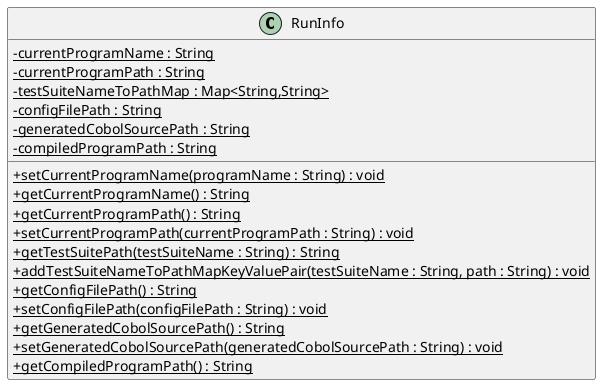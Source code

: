 @startuml
skinparam classAttributeIconSize 0
class RunInfo{
- {static} currentProgramName : String
- {static} currentProgramPath : String
- {static} testSuiteNameToPathMap : Map<String,String>
- {static} configFilePath : String
- {static} generatedCobolSourcePath : String
- {static} compiledProgramPath : String
+ {static} setCurrentProgramName(programName : String) : void
+ {static} getCurrentProgramName() : String
+ {static} getCurrentProgramPath() : String
+ {static} setCurrentProgramPath(currentProgramPath : String) : void
+ {static} getTestSuitePath(testSuiteName : String) : String
+ {static} addTestSuiteNameToPathMapKeyValuePair(testSuiteName : String, path : String) : void
+ {static} getConfigFilePath() : String
+ {static} setConfigFilePath(configFilePath : String) : void
+ {static} getGeneratedCobolSourcePath() : String
+ {static} setGeneratedCobolSourcePath(generatedCobolSourcePath : String) : void
+ {static} getCompiledProgramPath() : String
}
@enduml